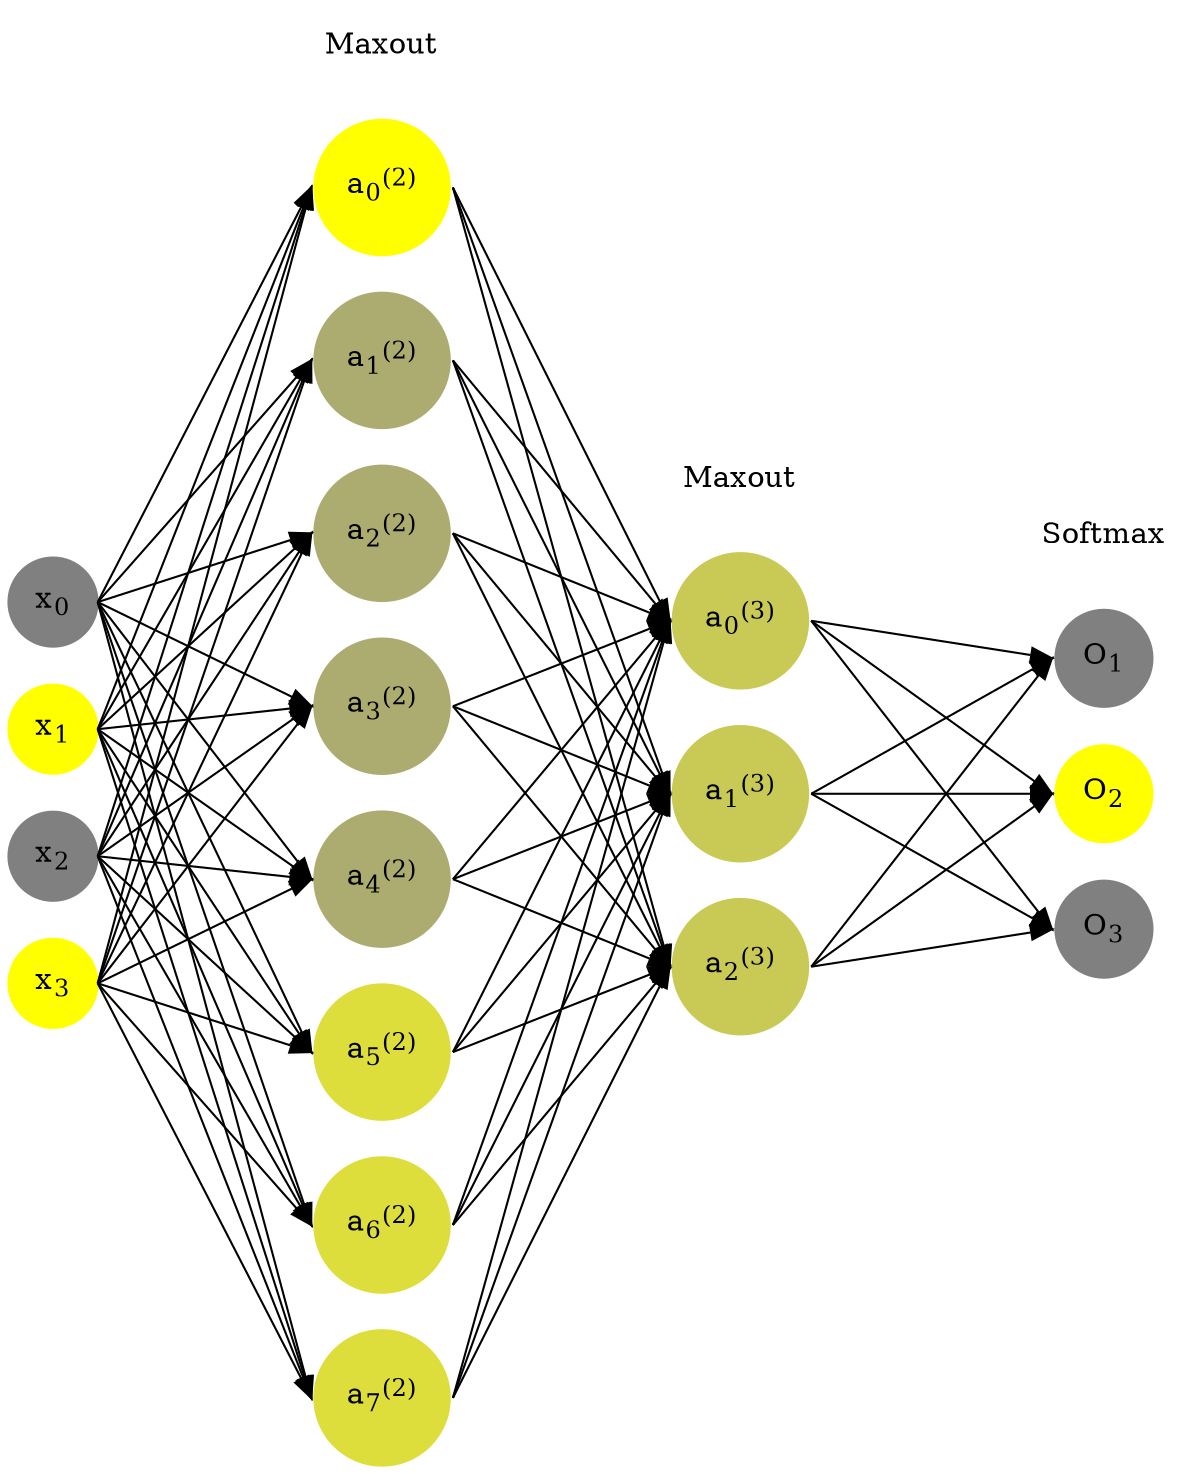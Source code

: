 digraph G {
	rankdir = LR;
	splines=false;
	edge[style=invis];
	ranksep= 1.4;
	{
	node [shape=circle, color="0.1667, 0.0, 0.5", style=filled, fillcolor="0.1667, 0.0, 0.5"];
	x0 [label=<x<sub>0</sub>>];
	}
	{
	node [shape=circle, color="0.1667, 1.0, 1.0", style=filled, fillcolor="0.1667, 1.0, 1.0"];
	x1 [label=<x<sub>1</sub>>];
	}
	{
	node [shape=circle, color="0.1667, 0.0, 0.5", style=filled, fillcolor="0.1667, 0.0, 0.5"];
	x2 [label=<x<sub>2</sub>>];
	}
	{
	node [shape=circle, color="0.1667, 1.0, 1.0", style=filled, fillcolor="0.1667, 1.0, 1.0"];
	x3 [label=<x<sub>3</sub>>];
	}
	{
	node [shape=circle, color="0.1667, 1.607583, 1.303791", style=filled, fillcolor="0.1667, 1.607583, 1.303791"];
	a02 [label=<a<sub>0</sub><sup>(2)</sup>>];
	}
	{
	node [shape=circle, color="0.1667, 0.349078, 0.674539", style=filled, fillcolor="0.1667, 0.349078, 0.674539"];
	a12 [label=<a<sub>1</sub><sup>(2)</sup>>];
	}
	{
	node [shape=circle, color="0.1667, 0.349078, 0.674539", style=filled, fillcolor="0.1667, 0.349078, 0.674539"];
	a22 [label=<a<sub>2</sub><sup>(2)</sup>>];
	}
	{
	node [shape=circle, color="0.1667, 0.349078, 0.674539", style=filled, fillcolor="0.1667, 0.349078, 0.674539"];
	a32 [label=<a<sub>3</sub><sup>(2)</sup>>];
	}
	{
	node [shape=circle, color="0.1667, 0.349078, 0.674539", style=filled, fillcolor="0.1667, 0.349078, 0.674539"];
	a42 [label=<a<sub>4</sub><sup>(2)</sup>>];
	}
	{
	node [shape=circle, color="0.1667, 0.728408, 0.864204", style=filled, fillcolor="0.1667, 0.728408, 0.864204"];
	a52 [label=<a<sub>5</sub><sup>(2)</sup>>];
	}
	{
	node [shape=circle, color="0.1667, 0.728408, 0.864204", style=filled, fillcolor="0.1667, 0.728408, 0.864204"];
	a62 [label=<a<sub>6</sub><sup>(2)</sup>>];
	}
	{
	node [shape=circle, color="0.1667, 0.728408, 0.864204", style=filled, fillcolor="0.1667, 0.728408, 0.864204"];
	a72 [label=<a<sub>7</sub><sup>(2)</sup>>];
	}
	{
	node [shape=circle, color="0.1667, 0.572192, 0.786096", style=filled, fillcolor="0.1667, 0.572192, 0.786096"];
	a03 [label=<a<sub>0</sub><sup>(3)</sup>>];
	}
	{
	node [shape=circle, color="0.1667, 0.572192, 0.786096", style=filled, fillcolor="0.1667, 0.572192, 0.786096"];
	a13 [label=<a<sub>1</sub><sup>(3)</sup>>];
	}
	{
	node [shape=circle, color="0.1667, 0.572192, 0.786096", style=filled, fillcolor="0.1667, 0.572192, 0.786096"];
	a23 [label=<a<sub>2</sub><sup>(3)</sup>>];
	}
	{
	node [shape=circle, color="0.1667, 0.0, 0.5", style=filled, fillcolor="0.1667, 0.0, 0.5"];
	O1 [label=<O<sub>1</sub>>];
	}
	{
	node [shape=circle, color="0.1667, 1.0, 1.0", style=filled, fillcolor="0.1667, 1.0, 1.0"];
	O2 [label=<O<sub>2</sub>>];
	}
	{
	node [shape=circle, color="0.1667, 0.0, 0.5", style=filled, fillcolor="0.1667, 0.0, 0.5"];
	O3 [label=<O<sub>3</sub>>];
	}
	{
	rank=same;
	x0->x1->x2->x3;
	}
	{
	rank=same;
	a02->a12->a22->a32->a42->a52->a62->a72;
	}
	{
	rank=same;
	a03->a13->a23;
	}
	{
	rank=same;
	O1->O2->O3;
	}
	l1 [shape=plaintext,label="Maxout"];
	l1->a02;
	{rank=same; l1;a02};
	l2 [shape=plaintext,label="Maxout"];
	l2->a03;
	{rank=same; l2;a03};
	l3 [shape=plaintext,label="Softmax"];
	l3->O1;
	{rank=same; l3;O1};
edge[style=solid, tailport=e, headport=w];
	{x0;x1;x2;x3} -> {a02;a12;a22;a32;a42;a52;a62;a72};
	{a02;a12;a22;a32;a42;a52;a62;a72} -> {a03;a13;a23};
	{a03;a13;a23} -> {O1,O2,O3};
}